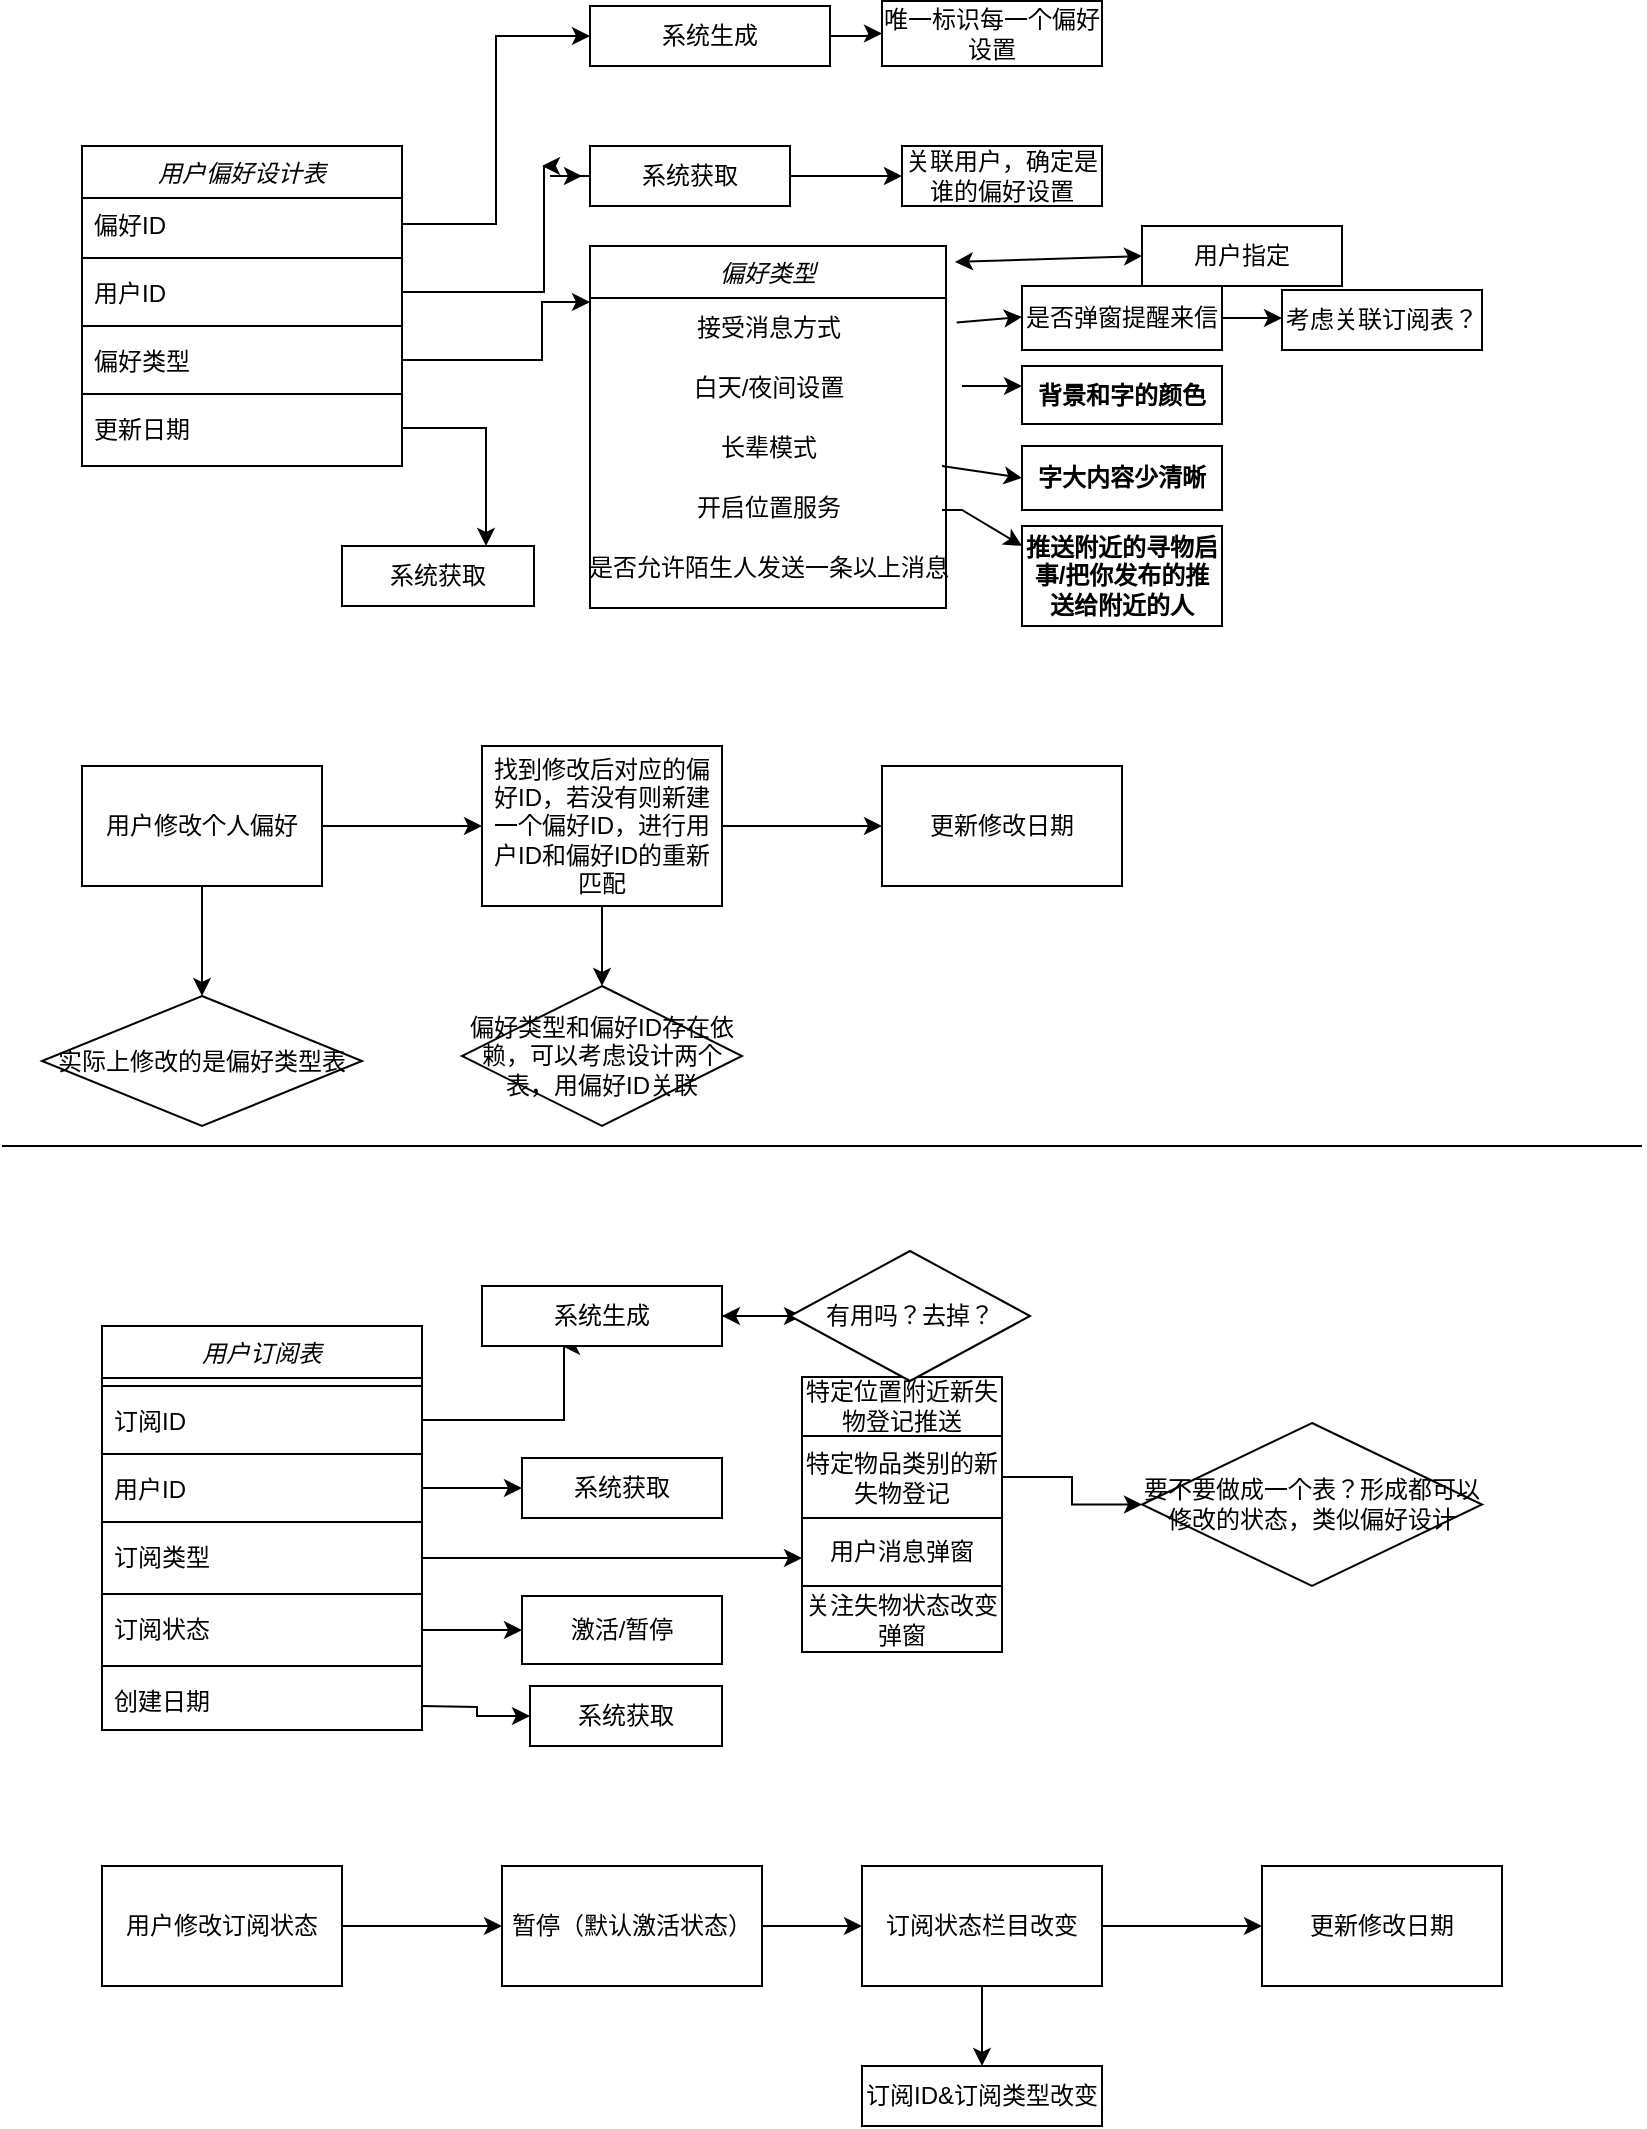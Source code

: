 <mxfile version="24.2.5" type="device">
  <diagram id="C5RBs43oDa-KdzZeNtuy" name="Page-1">
    <mxGraphModel dx="1282" dy="651" grid="1" gridSize="10" guides="1" tooltips="1" connect="1" arrows="1" fold="1" page="1" pageScale="1" pageWidth="827" pageHeight="1169" math="0" shadow="0">
      <root>
        <mxCell id="WIyWlLk6GJQsqaUBKTNV-0" />
        <mxCell id="WIyWlLk6GJQsqaUBKTNV-1" parent="WIyWlLk6GJQsqaUBKTNV-0" />
        <mxCell id="zkfFHV4jXpPFQw0GAbJ--0" value="用户偏好设计表" style="swimlane;fontStyle=2;align=center;verticalAlign=top;childLayout=stackLayout;horizontal=1;startSize=26;horizontalStack=0;resizeParent=1;resizeLast=0;collapsible=1;marginBottom=0;rounded=0;shadow=0;strokeWidth=1;" parent="WIyWlLk6GJQsqaUBKTNV-1" vertex="1">
          <mxGeometry x="40" y="100" width="160" height="160" as="geometry">
            <mxRectangle x="230" y="140" width="160" height="26" as="alternateBounds" />
          </mxGeometry>
        </mxCell>
        <mxCell id="zkfFHV4jXpPFQw0GAbJ--1" value="偏好ID" style="text;align=left;verticalAlign=top;spacingLeft=4;spacingRight=4;overflow=hidden;rotatable=0;points=[[0,0.5],[1,0.5]];portConstraint=eastwest;" parent="zkfFHV4jXpPFQw0GAbJ--0" vertex="1">
          <mxGeometry y="26" width="160" height="26" as="geometry" />
        </mxCell>
        <mxCell id="lxDFtsKEHM6TcFRxOLqS-1" value="" style="line;html=1;strokeWidth=1;align=left;verticalAlign=middle;spacingTop=-1;spacingLeft=3;spacingRight=3;rotatable=0;labelPosition=right;points=[];portConstraint=eastwest;" parent="zkfFHV4jXpPFQw0GAbJ--0" vertex="1">
          <mxGeometry y="52" width="160" height="8" as="geometry" />
        </mxCell>
        <mxCell id="TlW57LDNoZl5apRKl7xq-7" style="edgeStyle=orthogonalEdgeStyle;rounded=0;orthogonalLoop=1;jettySize=auto;html=1;exitX=1;exitY=0.5;exitDx=0;exitDy=0;" edge="1" parent="zkfFHV4jXpPFQw0GAbJ--0" source="zkfFHV4jXpPFQw0GAbJ--2">
          <mxGeometry relative="1" as="geometry">
            <mxPoint x="230" y="10" as="targetPoint" />
            <Array as="points">
              <mxPoint x="231" y="73" />
            </Array>
          </mxGeometry>
        </mxCell>
        <mxCell id="zkfFHV4jXpPFQw0GAbJ--2" value="用户ID" style="text;align=left;verticalAlign=top;spacingLeft=4;spacingRight=4;overflow=hidden;rotatable=0;points=[[0,0.5],[1,0.5]];portConstraint=eastwest;rounded=0;shadow=0;html=0;" parent="zkfFHV4jXpPFQw0GAbJ--0" vertex="1">
          <mxGeometry y="60" width="160" height="26" as="geometry" />
        </mxCell>
        <mxCell id="lxDFtsKEHM6TcFRxOLqS-0" value="" style="line;html=1;strokeWidth=1;align=left;verticalAlign=middle;spacingTop=-1;spacingLeft=3;spacingRight=3;rotatable=0;labelPosition=right;points=[];portConstraint=eastwest;" parent="zkfFHV4jXpPFQw0GAbJ--0" vertex="1">
          <mxGeometry y="86" width="160" height="8" as="geometry" />
        </mxCell>
        <mxCell id="zkfFHV4jXpPFQw0GAbJ--3" value="偏好类型" style="text;align=left;verticalAlign=top;spacingLeft=4;spacingRight=4;overflow=hidden;rotatable=0;points=[[0,0.5],[1,0.5]];portConstraint=eastwest;rounded=0;shadow=0;html=0;" parent="zkfFHV4jXpPFQw0GAbJ--0" vertex="1">
          <mxGeometry y="94" width="160" height="26" as="geometry" />
        </mxCell>
        <mxCell id="zkfFHV4jXpPFQw0GAbJ--4" value="" style="line;html=1;strokeWidth=1;align=left;verticalAlign=middle;spacingTop=-1;spacingLeft=3;spacingRight=3;rotatable=0;labelPosition=right;points=[];portConstraint=eastwest;" parent="zkfFHV4jXpPFQw0GAbJ--0" vertex="1">
          <mxGeometry y="120" width="160" height="8" as="geometry" />
        </mxCell>
        <mxCell id="TlW57LDNoZl5apRKl7xq-51" style="edgeStyle=orthogonalEdgeStyle;rounded=0;orthogonalLoop=1;jettySize=auto;html=1;exitX=1;exitY=0.5;exitDx=0;exitDy=0;entryX=1;entryY=0.5;entryDx=0;entryDy=0;" edge="1" parent="zkfFHV4jXpPFQw0GAbJ--0">
          <mxGeometry relative="1" as="geometry">
            <mxPoint x="160" y="141" as="targetPoint" />
            <mxPoint x="160" y="141" as="sourcePoint" />
          </mxGeometry>
        </mxCell>
        <mxCell id="lxDFtsKEHM6TcFRxOLqS-3" value="更新日期" style="text;align=left;verticalAlign=top;spacingLeft=4;spacingRight=4;overflow=hidden;rotatable=0;points=[[0,0.5],[1,0.5]];portConstraint=eastwest;" parent="zkfFHV4jXpPFQw0GAbJ--0" vertex="1">
          <mxGeometry y="128" width="160" height="26" as="geometry" />
        </mxCell>
        <mxCell id="TlW57LDNoZl5apRKl7xq-6" value="" style="edgeStyle=orthogonalEdgeStyle;rounded=0;orthogonalLoop=1;jettySize=auto;html=1;" edge="1" parent="WIyWlLk6GJQsqaUBKTNV-1" source="TlW57LDNoZl5apRKl7xq-3" target="TlW57LDNoZl5apRKl7xq-5">
          <mxGeometry relative="1" as="geometry" />
        </mxCell>
        <mxCell id="TlW57LDNoZl5apRKl7xq-3" value="系统生成" style="rounded=0;whiteSpace=wrap;html=1;" vertex="1" parent="WIyWlLk6GJQsqaUBKTNV-1">
          <mxGeometry x="294" y="30" width="120" height="30" as="geometry" />
        </mxCell>
        <mxCell id="TlW57LDNoZl5apRKl7xq-4" style="edgeStyle=orthogonalEdgeStyle;rounded=0;orthogonalLoop=1;jettySize=auto;html=1;exitX=1;exitY=0.5;exitDx=0;exitDy=0;entryX=0;entryY=0.5;entryDx=0;entryDy=0;" edge="1" parent="WIyWlLk6GJQsqaUBKTNV-1" source="zkfFHV4jXpPFQw0GAbJ--1" target="TlW57LDNoZl5apRKl7xq-3">
          <mxGeometry relative="1" as="geometry" />
        </mxCell>
        <mxCell id="TlW57LDNoZl5apRKl7xq-5" value="唯一标识每一个偏好设置" style="whiteSpace=wrap;html=1;rounded=0;" vertex="1" parent="WIyWlLk6GJQsqaUBKTNV-1">
          <mxGeometry x="440" y="27.5" width="110" height="32.5" as="geometry" />
        </mxCell>
        <mxCell id="TlW57LDNoZl5apRKl7xq-10" value="" style="edgeStyle=orthogonalEdgeStyle;rounded=0;orthogonalLoop=1;jettySize=auto;html=1;" edge="1" parent="WIyWlLk6GJQsqaUBKTNV-1" source="TlW57LDNoZl5apRKl7xq-8" target="TlW57LDNoZl5apRKl7xq-9">
          <mxGeometry relative="1" as="geometry" />
        </mxCell>
        <mxCell id="TlW57LDNoZl5apRKl7xq-14" style="edgeStyle=orthogonalEdgeStyle;rounded=0;orthogonalLoop=1;jettySize=auto;html=1;" edge="1" parent="WIyWlLk6GJQsqaUBKTNV-1" source="TlW57LDNoZl5apRKl7xq-8">
          <mxGeometry relative="1" as="geometry">
            <mxPoint x="290" y="115" as="targetPoint" />
          </mxGeometry>
        </mxCell>
        <mxCell id="TlW57LDNoZl5apRKl7xq-8" value="系统获取" style="rounded=0;whiteSpace=wrap;html=1;" vertex="1" parent="WIyWlLk6GJQsqaUBKTNV-1">
          <mxGeometry x="294" y="100" width="100" height="30" as="geometry" />
        </mxCell>
        <mxCell id="TlW57LDNoZl5apRKl7xq-9" value="关联用户，确定是谁的偏好设置" style="rounded=0;whiteSpace=wrap;html=1;" vertex="1" parent="WIyWlLk6GJQsqaUBKTNV-1">
          <mxGeometry x="450" y="100" width="100" height="30" as="geometry" />
        </mxCell>
        <mxCell id="TlW57LDNoZl5apRKl7xq-11" style="edgeStyle=orthogonalEdgeStyle;rounded=0;orthogonalLoop=1;jettySize=auto;html=1;exitX=1;exitY=0.5;exitDx=0;exitDy=0;entryX=0;entryY=0.5;entryDx=0;entryDy=0;" edge="1" parent="WIyWlLk6GJQsqaUBKTNV-1" source="zkfFHV4jXpPFQw0GAbJ--3">
          <mxGeometry relative="1" as="geometry">
            <mxPoint x="294" y="178" as="targetPoint" />
            <Array as="points">
              <mxPoint x="270" y="207" />
              <mxPoint x="270" y="178" />
            </Array>
          </mxGeometry>
        </mxCell>
        <mxCell id="TlW57LDNoZl5apRKl7xq-16" value="偏好类型" style="swimlane;fontStyle=2;align=center;verticalAlign=top;childLayout=stackLayout;horizontal=1;startSize=26;horizontalStack=0;resizeParent=1;resizeLast=0;collapsible=1;marginBottom=0;rounded=0;shadow=0;strokeWidth=1;" vertex="1" parent="WIyWlLk6GJQsqaUBKTNV-1">
          <mxGeometry x="294" y="150" width="178" height="181" as="geometry">
            <mxRectangle x="230" y="140" width="160" height="26" as="alternateBounds" />
          </mxGeometry>
        </mxCell>
        <mxCell id="TlW57LDNoZl5apRKl7xq-28" value="接受消息方式" style="text;html=1;align=center;verticalAlign=middle;resizable=0;points=[];autosize=1;strokeColor=none;fillColor=none;" vertex="1" parent="TlW57LDNoZl5apRKl7xq-16">
          <mxGeometry y="26" width="178" height="30" as="geometry" />
        </mxCell>
        <mxCell id="TlW57LDNoZl5apRKl7xq-30" value="白天/夜间设置" style="text;html=1;align=center;verticalAlign=middle;resizable=0;points=[];autosize=1;strokeColor=none;fillColor=none;" vertex="1" parent="TlW57LDNoZl5apRKl7xq-16">
          <mxGeometry y="56" width="178" height="30" as="geometry" />
        </mxCell>
        <mxCell id="TlW57LDNoZl5apRKl7xq-35" value="长辈模式" style="text;html=1;align=center;verticalAlign=middle;resizable=0;points=[];autosize=1;strokeColor=none;fillColor=none;" vertex="1" parent="TlW57LDNoZl5apRKl7xq-16">
          <mxGeometry y="86" width="178" height="30" as="geometry" />
        </mxCell>
        <mxCell id="TlW57LDNoZl5apRKl7xq-41" value="开启位置服务" style="text;html=1;align=center;verticalAlign=middle;resizable=0;points=[];autosize=1;strokeColor=none;fillColor=none;" vertex="1" parent="TlW57LDNoZl5apRKl7xq-16">
          <mxGeometry y="116" width="178" height="30" as="geometry" />
        </mxCell>
        <mxCell id="TlW57LDNoZl5apRKl7xq-50" value="是否允许陌生人发送一条以上消息" style="text;html=1;align=center;verticalAlign=middle;resizable=0;points=[];autosize=1;strokeColor=none;fillColor=none;" vertex="1" parent="TlW57LDNoZl5apRKl7xq-16">
          <mxGeometry y="146" width="178" height="30" as="geometry" />
        </mxCell>
        <mxCell id="TlW57LDNoZl5apRKl7xq-33" value="系统获取" style="rounded=0;whiteSpace=wrap;html=1;" vertex="1" parent="WIyWlLk6GJQsqaUBKTNV-1">
          <mxGeometry x="170" y="300" width="96" height="30" as="geometry" />
        </mxCell>
        <mxCell id="TlW57LDNoZl5apRKl7xq-81" style="edgeStyle=orthogonalEdgeStyle;rounded=0;orthogonalLoop=1;jettySize=auto;html=1;exitX=1;exitY=0.5;exitDx=0;exitDy=0;" edge="1" parent="WIyWlLk6GJQsqaUBKTNV-1" source="TlW57LDNoZl5apRKl7xq-37">
          <mxGeometry relative="1" as="geometry">
            <mxPoint x="640" y="186" as="targetPoint" />
          </mxGeometry>
        </mxCell>
        <mxCell id="TlW57LDNoZl5apRKl7xq-37" value="是否弹窗提醒来信" style="rounded=0;whiteSpace=wrap;html=1;" vertex="1" parent="WIyWlLk6GJQsqaUBKTNV-1">
          <mxGeometry x="510" y="170" width="100" height="32" as="geometry" />
        </mxCell>
        <mxCell id="TlW57LDNoZl5apRKl7xq-38" value="字大内容少清晰" style="rounded=0;whiteSpace=wrap;html=1;fontStyle=1" vertex="1" parent="WIyWlLk6GJQsqaUBKTNV-1">
          <mxGeometry x="510" y="250" width="100" height="32" as="geometry" />
        </mxCell>
        <mxCell id="TlW57LDNoZl5apRKl7xq-39" value="" style="endArrow=classic;html=1;rounded=0;entryX=0;entryY=0.5;entryDx=0;entryDy=0;" edge="1" parent="WIyWlLk6GJQsqaUBKTNV-1" target="TlW57LDNoZl5apRKl7xq-38">
          <mxGeometry width="50" height="50" relative="1" as="geometry">
            <mxPoint x="470" y="260" as="sourcePoint" />
            <mxPoint x="460" y="310" as="targetPoint" />
          </mxGeometry>
        </mxCell>
        <mxCell id="TlW57LDNoZl5apRKl7xq-42" value="" style="endArrow=classic;html=1;rounded=0;entryX=0;entryY=0.5;entryDx=0;entryDy=0;exitX=1.03;exitY=0.407;exitDx=0;exitDy=0;exitPerimeter=0;" edge="1" parent="WIyWlLk6GJQsqaUBKTNV-1" source="TlW57LDNoZl5apRKl7xq-28">
          <mxGeometry width="50" height="50" relative="1" as="geometry">
            <mxPoint x="450" y="185.5" as="sourcePoint" />
            <mxPoint x="510" y="185.5" as="targetPoint" />
          </mxGeometry>
        </mxCell>
        <mxCell id="TlW57LDNoZl5apRKl7xq-43" value="" style="endArrow=classic;html=1;rounded=0;entryX=0;entryY=0.5;entryDx=0;entryDy=0;" edge="1" parent="WIyWlLk6GJQsqaUBKTNV-1">
          <mxGeometry width="50" height="50" relative="1" as="geometry">
            <mxPoint x="480" y="220" as="sourcePoint" />
            <mxPoint x="510" y="220" as="targetPoint" />
            <Array as="points">
              <mxPoint x="480" y="220" />
            </Array>
          </mxGeometry>
        </mxCell>
        <mxCell id="TlW57LDNoZl5apRKl7xq-46" value="背景和字的颜色" style="rounded=0;whiteSpace=wrap;html=1;fontStyle=1" vertex="1" parent="WIyWlLk6GJQsqaUBKTNV-1">
          <mxGeometry x="510" y="210" width="100" height="29" as="geometry" />
        </mxCell>
        <mxCell id="TlW57LDNoZl5apRKl7xq-48" value="" style="endArrow=classic;html=1;rounded=0;" edge="1" parent="WIyWlLk6GJQsqaUBKTNV-1">
          <mxGeometry width="50" height="50" relative="1" as="geometry">
            <mxPoint x="470" y="282" as="sourcePoint" />
            <mxPoint x="510" y="300" as="targetPoint" />
            <Array as="points">
              <mxPoint x="470" y="282" />
              <mxPoint x="480" y="282" />
            </Array>
          </mxGeometry>
        </mxCell>
        <mxCell id="TlW57LDNoZl5apRKl7xq-49" value="推送附近的寻物启事/把你发布的推送给附近的人" style="rounded=0;whiteSpace=wrap;html=1;fontStyle=1" vertex="1" parent="WIyWlLk6GJQsqaUBKTNV-1">
          <mxGeometry x="510" y="290" width="100" height="50" as="geometry" />
        </mxCell>
        <mxCell id="TlW57LDNoZl5apRKl7xq-32" style="edgeStyle=orthogonalEdgeStyle;rounded=0;orthogonalLoop=1;jettySize=auto;html=1;exitX=1;exitY=0.5;exitDx=0;exitDy=0;entryX=0.75;entryY=0;entryDx=0;entryDy=0;" edge="1" parent="WIyWlLk6GJQsqaUBKTNV-1" source="lxDFtsKEHM6TcFRxOLqS-3" target="TlW57LDNoZl5apRKl7xq-33">
          <mxGeometry relative="1" as="geometry">
            <mxPoint x="220" y="370" as="targetPoint" />
          </mxGeometry>
        </mxCell>
        <mxCell id="TlW57LDNoZl5apRKl7xq-54" value="" style="endArrow=classic;startArrow=classic;html=1;rounded=0;exitX=1.025;exitY=0.044;exitDx=0;exitDy=0;exitPerimeter=0;entryX=0;entryY=0.5;entryDx=0;entryDy=0;" edge="1" parent="WIyWlLk6GJQsqaUBKTNV-1" source="TlW57LDNoZl5apRKl7xq-16" target="TlW57LDNoZl5apRKl7xq-55">
          <mxGeometry width="50" height="50" relative="1" as="geometry">
            <mxPoint x="470" y="170" as="sourcePoint" />
            <mxPoint x="520" y="158" as="targetPoint" />
          </mxGeometry>
        </mxCell>
        <mxCell id="TlW57LDNoZl5apRKl7xq-55" value="用户指定" style="rounded=0;whiteSpace=wrap;html=1;" vertex="1" parent="WIyWlLk6GJQsqaUBKTNV-1">
          <mxGeometry x="570" y="140" width="100" height="30" as="geometry" />
        </mxCell>
        <mxCell id="TlW57LDNoZl5apRKl7xq-58" value="" style="edgeStyle=orthogonalEdgeStyle;rounded=0;orthogonalLoop=1;jettySize=auto;html=1;" edge="1" parent="WIyWlLk6GJQsqaUBKTNV-1" source="TlW57LDNoZl5apRKl7xq-56" target="TlW57LDNoZl5apRKl7xq-57">
          <mxGeometry relative="1" as="geometry" />
        </mxCell>
        <mxCell id="TlW57LDNoZl5apRKl7xq-69" value="" style="edgeStyle=orthogonalEdgeStyle;rounded=0;orthogonalLoop=1;jettySize=auto;html=1;" edge="1" parent="WIyWlLk6GJQsqaUBKTNV-1" source="TlW57LDNoZl5apRKl7xq-56" target="TlW57LDNoZl5apRKl7xq-68">
          <mxGeometry relative="1" as="geometry" />
        </mxCell>
        <mxCell id="TlW57LDNoZl5apRKl7xq-56" value="用户修改个人偏好" style="rounded=0;whiteSpace=wrap;html=1;" vertex="1" parent="WIyWlLk6GJQsqaUBKTNV-1">
          <mxGeometry x="40" y="410" width="120" height="60" as="geometry" />
        </mxCell>
        <mxCell id="TlW57LDNoZl5apRKl7xq-65" value="" style="edgeStyle=orthogonalEdgeStyle;rounded=0;orthogonalLoop=1;jettySize=auto;html=1;" edge="1" parent="WIyWlLk6GJQsqaUBKTNV-1" source="TlW57LDNoZl5apRKl7xq-57" target="TlW57LDNoZl5apRKl7xq-64">
          <mxGeometry relative="1" as="geometry" />
        </mxCell>
        <mxCell id="TlW57LDNoZl5apRKl7xq-67" value="" style="edgeStyle=orthogonalEdgeStyle;rounded=0;orthogonalLoop=1;jettySize=auto;html=1;" edge="1" parent="WIyWlLk6GJQsqaUBKTNV-1" source="TlW57LDNoZl5apRKl7xq-57" target="TlW57LDNoZl5apRKl7xq-66">
          <mxGeometry relative="1" as="geometry" />
        </mxCell>
        <mxCell id="TlW57LDNoZl5apRKl7xq-57" value="找到修改后对应的偏好ID，若没有则新建一个偏好ID，进行用户ID和偏好ID的重新匹配" style="whiteSpace=wrap;html=1;rounded=0;" vertex="1" parent="WIyWlLk6GJQsqaUBKTNV-1">
          <mxGeometry x="240" y="400" width="120" height="80" as="geometry" />
        </mxCell>
        <mxCell id="TlW57LDNoZl5apRKl7xq-64" value="更新修改日期" style="whiteSpace=wrap;html=1;rounded=0;" vertex="1" parent="WIyWlLk6GJQsqaUBKTNV-1">
          <mxGeometry x="440" y="410" width="120" height="60" as="geometry" />
        </mxCell>
        <mxCell id="TlW57LDNoZl5apRKl7xq-66" value="偏好类型和偏好ID存在依赖，可以考虑设计两个表，用偏好ID关联" style="rhombus;whiteSpace=wrap;html=1;rounded=0;" vertex="1" parent="WIyWlLk6GJQsqaUBKTNV-1">
          <mxGeometry x="230" y="520" width="140" height="70" as="geometry" />
        </mxCell>
        <mxCell id="TlW57LDNoZl5apRKl7xq-68" value="实际上修改的是偏好类型表" style="rhombus;whiteSpace=wrap;html=1;rounded=0;" vertex="1" parent="WIyWlLk6GJQsqaUBKTNV-1">
          <mxGeometry x="20" y="525" width="160" height="65" as="geometry" />
        </mxCell>
        <mxCell id="TlW57LDNoZl5apRKl7xq-70" value="" style="endArrow=none;html=1;rounded=0;" edge="1" parent="WIyWlLk6GJQsqaUBKTNV-1">
          <mxGeometry width="50" height="50" relative="1" as="geometry">
            <mxPoint y="600" as="sourcePoint" />
            <mxPoint x="820" y="600" as="targetPoint" />
          </mxGeometry>
        </mxCell>
        <mxCell id="TlW57LDNoZl5apRKl7xq-71" value="用户订阅表" style="swimlane;fontStyle=2;align=center;verticalAlign=top;childLayout=stackLayout;horizontal=1;startSize=26;horizontalStack=0;resizeParent=1;resizeLast=0;collapsible=1;marginBottom=0;rounded=0;shadow=0;strokeWidth=1;" vertex="1" parent="WIyWlLk6GJQsqaUBKTNV-1">
          <mxGeometry x="50" y="690" width="160" height="202" as="geometry">
            <mxRectangle x="230" y="140" width="160" height="26" as="alternateBounds" />
          </mxGeometry>
        </mxCell>
        <mxCell id="TlW57LDNoZl5apRKl7xq-73" value="" style="line;html=1;strokeWidth=1;align=left;verticalAlign=middle;spacingTop=-1;spacingLeft=3;spacingRight=3;rotatable=0;labelPosition=right;points=[];portConstraint=eastwest;" vertex="1" parent="TlW57LDNoZl5apRKl7xq-71">
          <mxGeometry y="26" width="160" height="8" as="geometry" />
        </mxCell>
        <mxCell id="TlW57LDNoZl5apRKl7xq-74" style="edgeStyle=orthogonalEdgeStyle;rounded=0;orthogonalLoop=1;jettySize=auto;html=1;exitX=1;exitY=0.5;exitDx=0;exitDy=0;" edge="1" parent="TlW57LDNoZl5apRKl7xq-71" source="TlW57LDNoZl5apRKl7xq-75">
          <mxGeometry relative="1" as="geometry">
            <mxPoint x="230" y="10" as="targetPoint" />
            <Array as="points">
              <mxPoint x="231" y="47" />
            </Array>
          </mxGeometry>
        </mxCell>
        <mxCell id="TlW57LDNoZl5apRKl7xq-75" value="订阅ID" style="text;align=left;verticalAlign=top;spacingLeft=4;spacingRight=4;overflow=hidden;rotatable=0;points=[[0,0.5],[1,0.5]];portConstraint=eastwest;rounded=0;shadow=0;html=0;" vertex="1" parent="TlW57LDNoZl5apRKl7xq-71">
          <mxGeometry y="34" width="160" height="26" as="geometry" />
        </mxCell>
        <mxCell id="TlW57LDNoZl5apRKl7xq-76" value="" style="line;html=1;strokeWidth=1;align=left;verticalAlign=middle;spacingTop=-1;spacingLeft=3;spacingRight=3;rotatable=0;labelPosition=right;points=[];portConstraint=eastwest;" vertex="1" parent="TlW57LDNoZl5apRKl7xq-71">
          <mxGeometry y="60" width="160" height="8" as="geometry" />
        </mxCell>
        <mxCell id="TlW57LDNoZl5apRKl7xq-77" value="用户ID" style="text;align=left;verticalAlign=top;spacingLeft=4;spacingRight=4;overflow=hidden;rotatable=0;points=[[0,0.5],[1,0.5]];portConstraint=eastwest;rounded=0;shadow=0;html=0;" vertex="1" parent="TlW57LDNoZl5apRKl7xq-71">
          <mxGeometry y="68" width="160" height="26" as="geometry" />
        </mxCell>
        <mxCell id="TlW57LDNoZl5apRKl7xq-78" value="" style="line;html=1;strokeWidth=1;align=left;verticalAlign=middle;spacingTop=-1;spacingLeft=3;spacingRight=3;rotatable=0;labelPosition=right;points=[];portConstraint=eastwest;" vertex="1" parent="TlW57LDNoZl5apRKl7xq-71">
          <mxGeometry y="94" width="160" height="8" as="geometry" />
        </mxCell>
        <mxCell id="TlW57LDNoZl5apRKl7xq-79" style="edgeStyle=orthogonalEdgeStyle;rounded=0;orthogonalLoop=1;jettySize=auto;html=1;exitX=1;exitY=0.5;exitDx=0;exitDy=0;entryX=1;entryY=0.5;entryDx=0;entryDy=0;" edge="1" parent="TlW57LDNoZl5apRKl7xq-71">
          <mxGeometry relative="1" as="geometry">
            <mxPoint x="160" y="141" as="targetPoint" />
            <mxPoint x="160" y="141" as="sourcePoint" />
          </mxGeometry>
        </mxCell>
        <mxCell id="TlW57LDNoZl5apRKl7xq-95" style="edgeStyle=orthogonalEdgeStyle;rounded=0;orthogonalLoop=1;jettySize=auto;html=1;exitX=1;exitY=0.5;exitDx=0;exitDy=0;" edge="1" parent="TlW57LDNoZl5apRKl7xq-71" source="TlW57LDNoZl5apRKl7xq-80">
          <mxGeometry relative="1" as="geometry">
            <mxPoint x="350" y="116" as="targetPoint" />
          </mxGeometry>
        </mxCell>
        <mxCell id="TlW57LDNoZl5apRKl7xq-80" value="订阅类型" style="text;align=left;verticalAlign=top;spacingLeft=4;spacingRight=4;overflow=hidden;rotatable=0;points=[[0,0.5],[1,0.5]];portConstraint=eastwest;" vertex="1" parent="TlW57LDNoZl5apRKl7xq-71">
          <mxGeometry y="102" width="160" height="28" as="geometry" />
        </mxCell>
        <mxCell id="TlW57LDNoZl5apRKl7xq-85" value="" style="line;html=1;strokeWidth=1;align=left;verticalAlign=middle;spacingTop=-1;spacingLeft=3;spacingRight=3;rotatable=0;labelPosition=right;points=[];portConstraint=eastwest;" vertex="1" parent="TlW57LDNoZl5apRKl7xq-71">
          <mxGeometry y="130" width="160" height="8" as="geometry" />
        </mxCell>
        <mxCell id="TlW57LDNoZl5apRKl7xq-83" value="订阅状态" style="text;align=left;verticalAlign=top;spacingLeft=4;spacingRight=4;overflow=hidden;rotatable=0;points=[[0,0.5],[1,0.5]];portConstraint=eastwest;" vertex="1" parent="TlW57LDNoZl5apRKl7xq-71">
          <mxGeometry y="138" width="160" height="28" as="geometry" />
        </mxCell>
        <mxCell id="TlW57LDNoZl5apRKl7xq-86" value="" style="line;html=1;strokeWidth=1;align=left;verticalAlign=middle;spacingTop=-1;spacingLeft=3;spacingRight=3;rotatable=0;labelPosition=right;points=[];portConstraint=eastwest;" vertex="1" parent="TlW57LDNoZl5apRKl7xq-71">
          <mxGeometry y="166" width="160" height="8" as="geometry" />
        </mxCell>
        <mxCell id="TlW57LDNoZl5apRKl7xq-84" value="创建日期" style="text;align=left;verticalAlign=top;spacingLeft=4;spacingRight=4;overflow=hidden;rotatable=0;points=[[0,0.5],[1,0.5]];portConstraint=eastwest;" vertex="1" parent="TlW57LDNoZl5apRKl7xq-71">
          <mxGeometry y="174" width="160" height="28" as="geometry" />
        </mxCell>
        <mxCell id="TlW57LDNoZl5apRKl7xq-82" value="考虑关联订阅表？" style="rounded=0;whiteSpace=wrap;html=1;" vertex="1" parent="WIyWlLk6GJQsqaUBKTNV-1">
          <mxGeometry x="640" y="172" width="100" height="30" as="geometry" />
        </mxCell>
        <mxCell id="TlW57LDNoZl5apRKl7xq-87" style="edgeStyle=orthogonalEdgeStyle;rounded=0;orthogonalLoop=1;jettySize=auto;html=1;exitX=1;exitY=0.5;exitDx=0;exitDy=0;entryX=0;entryY=0.5;entryDx=0;entryDy=0;" edge="1" parent="WIyWlLk6GJQsqaUBKTNV-1" target="TlW57LDNoZl5apRKl7xq-88">
          <mxGeometry relative="1" as="geometry">
            <mxPoint x="252" y="939" as="targetPoint" />
            <mxPoint x="210" y="880" as="sourcePoint" />
          </mxGeometry>
        </mxCell>
        <mxCell id="TlW57LDNoZl5apRKl7xq-88" value="系统获取" style="rounded=0;whiteSpace=wrap;html=1;" vertex="1" parent="WIyWlLk6GJQsqaUBKTNV-1">
          <mxGeometry x="264" y="870" width="96" height="30" as="geometry" />
        </mxCell>
        <mxCell id="TlW57LDNoZl5apRKl7xq-114" style="edgeStyle=orthogonalEdgeStyle;rounded=0;orthogonalLoop=1;jettySize=auto;html=1;exitX=1;exitY=0.5;exitDx=0;exitDy=0;" edge="1" parent="WIyWlLk6GJQsqaUBKTNV-1" source="TlW57LDNoZl5apRKl7xq-89">
          <mxGeometry relative="1" as="geometry">
            <mxPoint x="400" y="685" as="targetPoint" />
          </mxGeometry>
        </mxCell>
        <mxCell id="TlW57LDNoZl5apRKl7xq-89" value="系统生成" style="rounded=0;whiteSpace=wrap;html=1;" vertex="1" parent="WIyWlLk6GJQsqaUBKTNV-1">
          <mxGeometry x="240" y="670" width="120" height="30" as="geometry" />
        </mxCell>
        <mxCell id="TlW57LDNoZl5apRKl7xq-90" value="系统获取" style="rounded=0;whiteSpace=wrap;html=1;" vertex="1" parent="WIyWlLk6GJQsqaUBKTNV-1">
          <mxGeometry x="260" y="756" width="100" height="30" as="geometry" />
        </mxCell>
        <mxCell id="TlW57LDNoZl5apRKl7xq-91" style="edgeStyle=orthogonalEdgeStyle;rounded=0;orthogonalLoop=1;jettySize=auto;html=1;exitX=1;exitY=0.5;exitDx=0;exitDy=0;entryX=0;entryY=0.5;entryDx=0;entryDy=0;" edge="1" parent="WIyWlLk6GJQsqaUBKTNV-1" source="TlW57LDNoZl5apRKl7xq-77" target="TlW57LDNoZl5apRKl7xq-90">
          <mxGeometry relative="1" as="geometry" />
        </mxCell>
        <mxCell id="TlW57LDNoZl5apRKl7xq-94" value="激活/暂停" style="rounded=0;whiteSpace=wrap;html=1;" vertex="1" parent="WIyWlLk6GJQsqaUBKTNV-1">
          <mxGeometry x="260" y="825" width="100" height="34" as="geometry" />
        </mxCell>
        <mxCell id="TlW57LDNoZl5apRKl7xq-100" value="" style="edgeStyle=orthogonalEdgeStyle;rounded=0;orthogonalLoop=1;jettySize=auto;html=1;" edge="1" parent="WIyWlLk6GJQsqaUBKTNV-1" source="TlW57LDNoZl5apRKl7xq-96" target="TlW57LDNoZl5apRKl7xq-99">
          <mxGeometry relative="1" as="geometry" />
        </mxCell>
        <mxCell id="TlW57LDNoZl5apRKl7xq-96" value="用户消息弹窗" style="rounded=0;whiteSpace=wrap;html=1;" vertex="1" parent="WIyWlLk6GJQsqaUBKTNV-1">
          <mxGeometry x="400" y="786" width="100" height="34" as="geometry" />
        </mxCell>
        <mxCell id="TlW57LDNoZl5apRKl7xq-92" style="edgeStyle=orthogonalEdgeStyle;rounded=0;orthogonalLoop=1;jettySize=auto;html=1;exitX=1;exitY=0.5;exitDx=0;exitDy=0;entryX=0;entryY=0.5;entryDx=0;entryDy=0;" edge="1" parent="WIyWlLk6GJQsqaUBKTNV-1" source="TlW57LDNoZl5apRKl7xq-83" target="TlW57LDNoZl5apRKl7xq-94">
          <mxGeometry relative="1" as="geometry">
            <mxPoint x="250" y="842" as="targetPoint" />
          </mxGeometry>
        </mxCell>
        <mxCell id="TlW57LDNoZl5apRKl7xq-97" value="关注失物状态改变弹窗" style="whiteSpace=wrap;html=1;rounded=0;" vertex="1" parent="WIyWlLk6GJQsqaUBKTNV-1">
          <mxGeometry x="400" y="820" width="100" height="33" as="geometry" />
        </mxCell>
        <mxCell id="TlW57LDNoZl5apRKl7xq-102" value="" style="edgeStyle=orthogonalEdgeStyle;rounded=0;orthogonalLoop=1;jettySize=auto;html=1;" edge="1" parent="WIyWlLk6GJQsqaUBKTNV-1" source="TlW57LDNoZl5apRKl7xq-99" target="TlW57LDNoZl5apRKl7xq-101">
          <mxGeometry relative="1" as="geometry" />
        </mxCell>
        <mxCell id="TlW57LDNoZl5apRKl7xq-119" style="edgeStyle=orthogonalEdgeStyle;rounded=0;orthogonalLoop=1;jettySize=auto;html=1;exitX=1;exitY=0.5;exitDx=0;exitDy=0;entryX=0;entryY=0.5;entryDx=0;entryDy=0;" edge="1" parent="WIyWlLk6GJQsqaUBKTNV-1" source="TlW57LDNoZl5apRKl7xq-99" target="TlW57LDNoZl5apRKl7xq-117">
          <mxGeometry relative="1" as="geometry" />
        </mxCell>
        <mxCell id="TlW57LDNoZl5apRKl7xq-99" value="特定物品类别的新失物登记" style="whiteSpace=wrap;html=1;rounded=0;" vertex="1" parent="WIyWlLk6GJQsqaUBKTNV-1">
          <mxGeometry x="400" y="745" width="100" height="41" as="geometry" />
        </mxCell>
        <mxCell id="TlW57LDNoZl5apRKl7xq-101" value="特定位置附近新失物登记推送" style="whiteSpace=wrap;html=1;rounded=0;" vertex="1" parent="WIyWlLk6GJQsqaUBKTNV-1">
          <mxGeometry x="400" y="715.5" width="100" height="29.5" as="geometry" />
        </mxCell>
        <mxCell id="TlW57LDNoZl5apRKl7xq-105" value="" style="edgeStyle=orthogonalEdgeStyle;rounded=0;orthogonalLoop=1;jettySize=auto;html=1;exitX=1;exitY=0.5;exitDx=0;exitDy=0;" edge="1" parent="WIyWlLk6GJQsqaUBKTNV-1" source="TlW57LDNoZl5apRKl7xq-103" target="TlW57LDNoZl5apRKl7xq-104">
          <mxGeometry relative="1" as="geometry" />
        </mxCell>
        <mxCell id="TlW57LDNoZl5apRKl7xq-103" value="用户修改订阅状态" style="rounded=0;whiteSpace=wrap;html=1;" vertex="1" parent="WIyWlLk6GJQsqaUBKTNV-1">
          <mxGeometry x="50" y="960" width="120" height="60" as="geometry" />
        </mxCell>
        <mxCell id="TlW57LDNoZl5apRKl7xq-110" value="" style="edgeStyle=orthogonalEdgeStyle;rounded=0;orthogonalLoop=1;jettySize=auto;html=1;" edge="1" parent="WIyWlLk6GJQsqaUBKTNV-1" source="TlW57LDNoZl5apRKl7xq-104" target="TlW57LDNoZl5apRKl7xq-109">
          <mxGeometry relative="1" as="geometry" />
        </mxCell>
        <mxCell id="TlW57LDNoZl5apRKl7xq-104" value="暂停（默认激活状态）" style="whiteSpace=wrap;html=1;rounded=0;" vertex="1" parent="WIyWlLk6GJQsqaUBKTNV-1">
          <mxGeometry x="250" y="960" width="130" height="60" as="geometry" />
        </mxCell>
        <mxCell id="TlW57LDNoZl5apRKl7xq-113" value="" style="edgeStyle=orthogonalEdgeStyle;rounded=0;orthogonalLoop=1;jettySize=auto;html=1;" edge="1" parent="WIyWlLk6GJQsqaUBKTNV-1" source="TlW57LDNoZl5apRKl7xq-109" target="TlW57LDNoZl5apRKl7xq-112">
          <mxGeometry relative="1" as="geometry" />
        </mxCell>
        <mxCell id="TlW57LDNoZl5apRKl7xq-121" value="" style="edgeStyle=orthogonalEdgeStyle;rounded=0;orthogonalLoop=1;jettySize=auto;html=1;" edge="1" parent="WIyWlLk6GJQsqaUBKTNV-1" source="TlW57LDNoZl5apRKl7xq-109" target="TlW57LDNoZl5apRKl7xq-120">
          <mxGeometry relative="1" as="geometry" />
        </mxCell>
        <mxCell id="TlW57LDNoZl5apRKl7xq-109" value="订阅状态栏目改变" style="whiteSpace=wrap;html=1;rounded=0;" vertex="1" parent="WIyWlLk6GJQsqaUBKTNV-1">
          <mxGeometry x="430" y="960" width="120" height="60" as="geometry" />
        </mxCell>
        <mxCell id="TlW57LDNoZl5apRKl7xq-112" value="订阅ID&amp;amp;订阅类型改变" style="whiteSpace=wrap;html=1;rounded=0;" vertex="1" parent="WIyWlLk6GJQsqaUBKTNV-1">
          <mxGeometry x="430" y="1060" width="120" height="30" as="geometry" />
        </mxCell>
        <mxCell id="TlW57LDNoZl5apRKl7xq-116" value="" style="edgeStyle=orthogonalEdgeStyle;rounded=0;orthogonalLoop=1;jettySize=auto;html=1;" edge="1" parent="WIyWlLk6GJQsqaUBKTNV-1" source="TlW57LDNoZl5apRKl7xq-115" target="TlW57LDNoZl5apRKl7xq-89">
          <mxGeometry relative="1" as="geometry" />
        </mxCell>
        <mxCell id="TlW57LDNoZl5apRKl7xq-115" value="有用吗？去掉？" style="rhombus;whiteSpace=wrap;html=1;" vertex="1" parent="WIyWlLk6GJQsqaUBKTNV-1">
          <mxGeometry x="394" y="652.5" width="120" height="65" as="geometry" />
        </mxCell>
        <mxCell id="TlW57LDNoZl5apRKl7xq-117" value="要不要做成一个表？形成都可以修改的状态，类似偏好设计" style="rhombus;whiteSpace=wrap;html=1;" vertex="1" parent="WIyWlLk6GJQsqaUBKTNV-1">
          <mxGeometry x="570" y="738.5" width="170" height="81.5" as="geometry" />
        </mxCell>
        <mxCell id="TlW57LDNoZl5apRKl7xq-120" value="更新修改日期" style="whiteSpace=wrap;html=1;rounded=0;" vertex="1" parent="WIyWlLk6GJQsqaUBKTNV-1">
          <mxGeometry x="630" y="960" width="120" height="60" as="geometry" />
        </mxCell>
      </root>
    </mxGraphModel>
  </diagram>
</mxfile>
